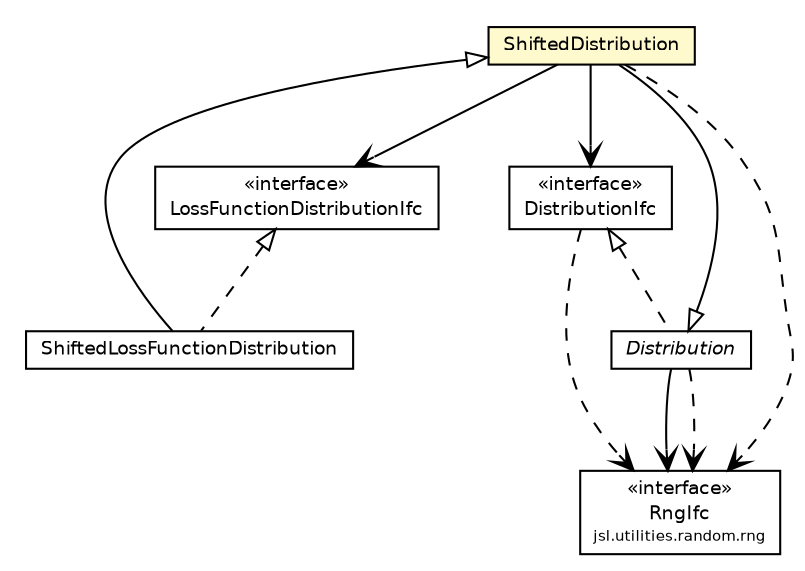 #!/usr/local/bin/dot
#
# Class diagram 
# Generated by UMLGraph version 5.4 (http://www.umlgraph.org/)
#

digraph G {
	edge [fontname="Helvetica",fontsize=10,labelfontname="Helvetica",labelfontsize=10];
	node [fontname="Helvetica",fontsize=10,shape=plaintext];
	nodesep=0.25;
	ranksep=0.5;
	// jsl.utilities.random.distributions.ShiftedLossFunctionDistribution
	c200547 [label=<<table title="jsl.utilities.random.distributions.ShiftedLossFunctionDistribution" border="0" cellborder="1" cellspacing="0" cellpadding="2" port="p" href="./ShiftedLossFunctionDistribution.html">
		<tr><td><table border="0" cellspacing="0" cellpadding="1">
<tr><td align="center" balign="center"> ShiftedLossFunctionDistribution </td></tr>
		</table></td></tr>
		</table>>, URL="./ShiftedLossFunctionDistribution.html", fontname="Helvetica", fontcolor="black", fontsize=9.0];
	// jsl.utilities.random.distributions.ShiftedDistribution
	c200549 [label=<<table title="jsl.utilities.random.distributions.ShiftedDistribution" border="0" cellborder="1" cellspacing="0" cellpadding="2" port="p" bgcolor="lemonChiffon" href="./ShiftedDistribution.html">
		<tr><td><table border="0" cellspacing="0" cellpadding="1">
<tr><td align="center" balign="center"> ShiftedDistribution </td></tr>
		</table></td></tr>
		</table>>, URL="./ShiftedDistribution.html", fontname="Helvetica", fontcolor="black", fontsize=9.0];
	// jsl.utilities.random.distributions.LossFunctionDistributionIfc
	c200560 [label=<<table title="jsl.utilities.random.distributions.LossFunctionDistributionIfc" border="0" cellborder="1" cellspacing="0" cellpadding="2" port="p" href="./LossFunctionDistributionIfc.html">
		<tr><td><table border="0" cellspacing="0" cellpadding="1">
<tr><td align="center" balign="center"> &#171;interface&#187; </td></tr>
<tr><td align="center" balign="center"> LossFunctionDistributionIfc </td></tr>
		</table></td></tr>
		</table>>, URL="./LossFunctionDistributionIfc.html", fontname="Helvetica", fontcolor="black", fontsize=9.0];
	// jsl.utilities.random.distributions.DistributionIfc
	c200571 [label=<<table title="jsl.utilities.random.distributions.DistributionIfc" border="0" cellborder="1" cellspacing="0" cellpadding="2" port="p" href="./DistributionIfc.html">
		<tr><td><table border="0" cellspacing="0" cellpadding="1">
<tr><td align="center" balign="center"> &#171;interface&#187; </td></tr>
<tr><td align="center" balign="center"> DistributionIfc </td></tr>
		</table></td></tr>
		</table>>, URL="./DistributionIfc.html", fontname="Helvetica", fontcolor="black", fontsize=9.0];
	// jsl.utilities.random.distributions.Distribution
	c200573 [label=<<table title="jsl.utilities.random.distributions.Distribution" border="0" cellborder="1" cellspacing="0" cellpadding="2" port="p" href="./Distribution.html">
		<tr><td><table border="0" cellspacing="0" cellpadding="1">
<tr><td align="center" balign="center"><font face="Helvetica-Oblique"> Distribution </font></td></tr>
		</table></td></tr>
		</table>>, URL="./Distribution.html", fontname="Helvetica", fontcolor="black", fontsize=9.0];
	// jsl.utilities.random.rng.RngIfc
	c200590 [label=<<table title="jsl.utilities.random.rng.RngIfc" border="0" cellborder="1" cellspacing="0" cellpadding="2" port="p" href="../rng/RngIfc.html">
		<tr><td><table border="0" cellspacing="0" cellpadding="1">
<tr><td align="center" balign="center"> &#171;interface&#187; </td></tr>
<tr><td align="center" balign="center"> RngIfc </td></tr>
<tr><td align="center" balign="center"><font point-size="7.0"> jsl.utilities.random.rng </font></td></tr>
		</table></td></tr>
		</table>>, URL="../rng/RngIfc.html", fontname="Helvetica", fontcolor="black", fontsize=9.0];
	//jsl.utilities.random.distributions.ShiftedLossFunctionDistribution extends jsl.utilities.random.distributions.ShiftedDistribution
	c200549:p -> c200547:p [dir=back,arrowtail=empty];
	//jsl.utilities.random.distributions.ShiftedLossFunctionDistribution implements jsl.utilities.random.distributions.LossFunctionDistributionIfc
	c200560:p -> c200547:p [dir=back,arrowtail=empty,style=dashed];
	//jsl.utilities.random.distributions.ShiftedDistribution extends jsl.utilities.random.distributions.Distribution
	c200573:p -> c200549:p [dir=back,arrowtail=empty];
	//jsl.utilities.random.distributions.Distribution implements jsl.utilities.random.distributions.DistributionIfc
	c200571:p -> c200573:p [dir=back,arrowtail=empty,style=dashed];
	// jsl.utilities.random.distributions.ShiftedDistribution NAVASSOC jsl.utilities.random.distributions.DistributionIfc
	c200549:p -> c200571:p [taillabel="", label="", headlabel="", fontname="Helvetica", fontcolor="black", fontsize=10.0, color="black", arrowhead=open];
	// jsl.utilities.random.distributions.ShiftedDistribution NAVASSOC jsl.utilities.random.distributions.LossFunctionDistributionIfc
	c200549:p -> c200560:p [taillabel="", label="", headlabel="", fontname="Helvetica", fontcolor="black", fontsize=10.0, color="black", arrowhead=open];
	// jsl.utilities.random.distributions.Distribution NAVASSOC jsl.utilities.random.rng.RngIfc
	c200573:p -> c200590:p [taillabel="", label="", headlabel="", fontname="Helvetica", fontcolor="black", fontsize=10.0, color="black", arrowhead=open];
	// jsl.utilities.random.distributions.ShiftedDistribution DEPEND jsl.utilities.random.rng.RngIfc
	c200549:p -> c200590:p [taillabel="", label="", headlabel="", fontname="Helvetica", fontcolor="black", fontsize=10.0, color="black", arrowhead=open, style=dashed];
	// jsl.utilities.random.distributions.DistributionIfc DEPEND jsl.utilities.random.rng.RngIfc
	c200571:p -> c200590:p [taillabel="", label="", headlabel="", fontname="Helvetica", fontcolor="black", fontsize=10.0, color="black", arrowhead=open, style=dashed];
	// jsl.utilities.random.distributions.Distribution DEPEND jsl.utilities.random.rng.RngIfc
	c200573:p -> c200590:p [taillabel="", label="", headlabel="", fontname="Helvetica", fontcolor="black", fontsize=10.0, color="black", arrowhead=open, style=dashed];
}

